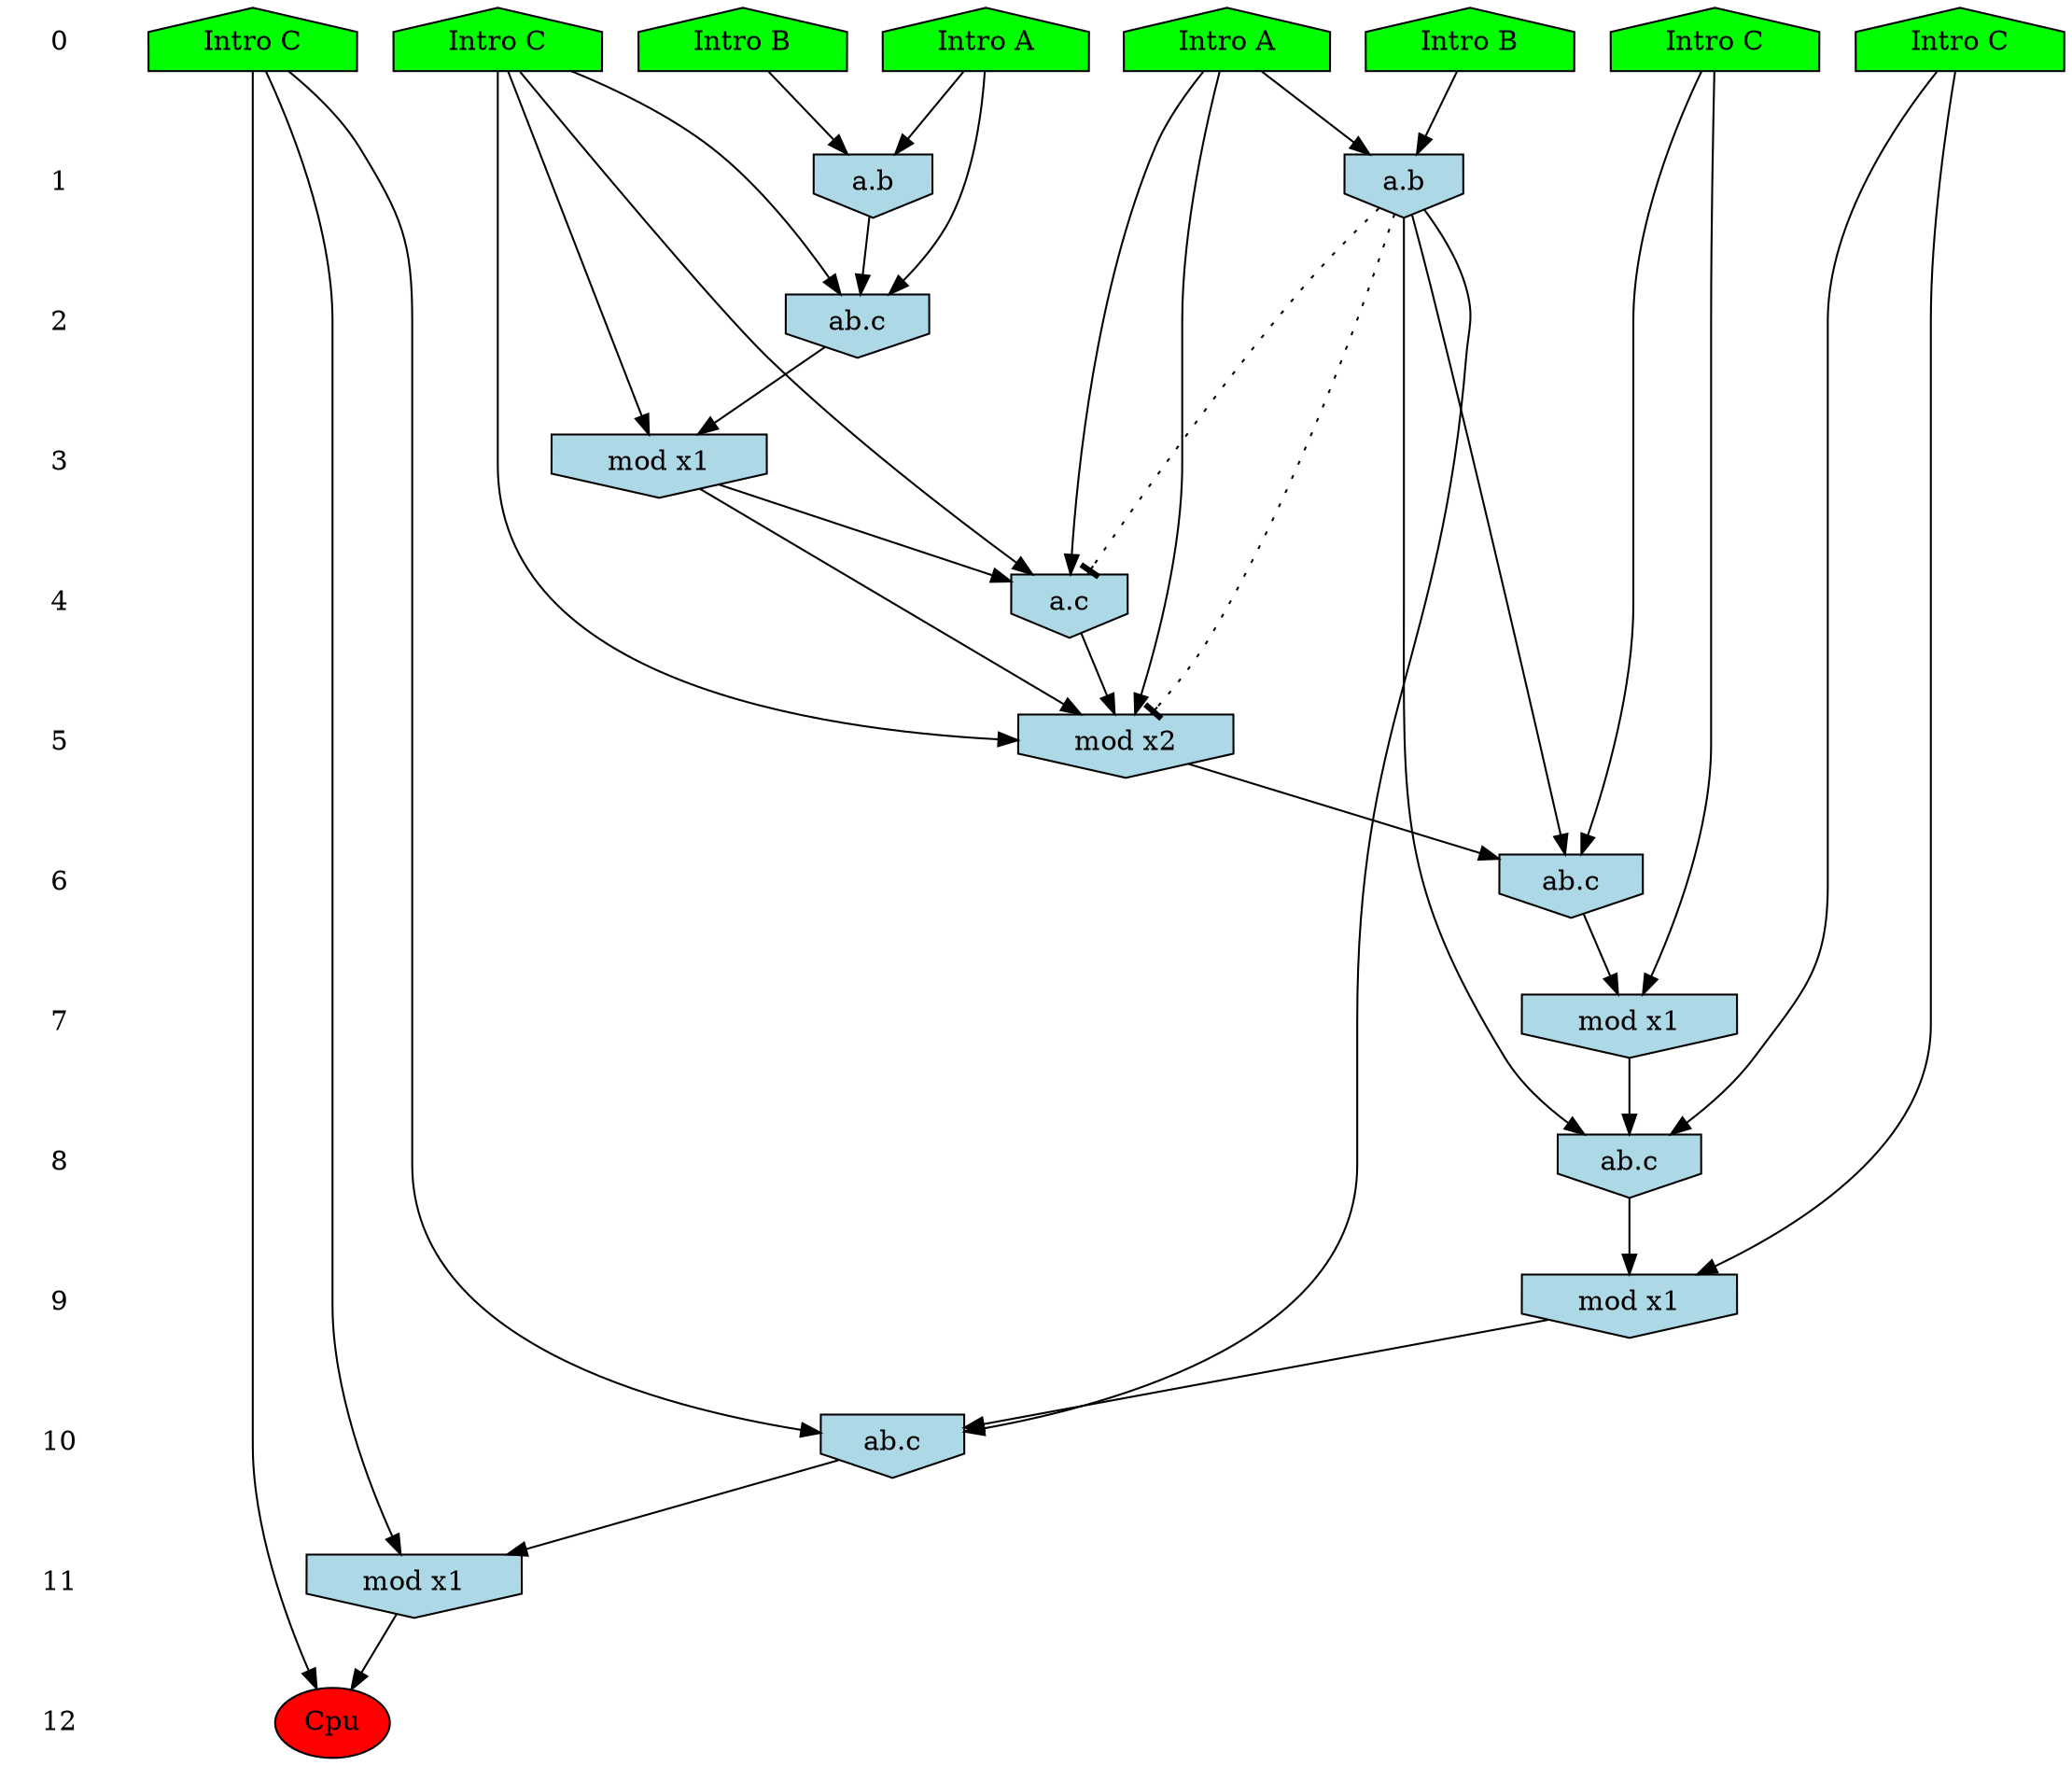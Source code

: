 /* Compression of 16 causal flows obtained in average at 1.475079E+01 t.u */
/* Compressed causal flows were: [817;843;1101;1848;1973;2028;2051;2120;2586;2839;3098;3344;3361;3376;3612;3910] */
digraph G{
 ranksep=.5 ; 
{ rank = same ; "0" [shape=plaintext] ; node_1 [label ="Intro A", shape=house, style=filled, fillcolor=green] ;
node_2 [label ="Intro B", shape=house, style=filled, fillcolor=green] ;
node_3 [label ="Intro B", shape=house, style=filled, fillcolor=green] ;
node_4 [label ="Intro A", shape=house, style=filled, fillcolor=green] ;
node_5 [label ="Intro C", shape=house, style=filled, fillcolor=green] ;
node_6 [label ="Intro C", shape=house, style=filled, fillcolor=green] ;
node_7 [label ="Intro C", shape=house, style=filled, fillcolor=green] ;
node_8 [label ="Intro C", shape=house, style=filled, fillcolor=green] ;
}
{ rank = same ; "1" [shape=plaintext] ; node_9 [label="a.b", shape=invhouse, style=filled, fillcolor = lightblue] ;
node_14 [label="a.b", shape=invhouse, style=filled, fillcolor = lightblue] ;
}
{ rank = same ; "2" [shape=plaintext] ; node_10 [label="ab.c", shape=invhouse, style=filled, fillcolor = lightblue] ;
}
{ rank = same ; "3" [shape=plaintext] ; node_11 [label="mod x1", shape=invhouse, style=filled, fillcolor = lightblue] ;
}
{ rank = same ; "4" [shape=plaintext] ; node_12 [label="a.c", shape=invhouse, style=filled, fillcolor = lightblue] ;
}
{ rank = same ; "5" [shape=plaintext] ; node_13 [label="mod x2", shape=invhouse, style=filled, fillcolor = lightblue] ;
}
{ rank = same ; "6" [shape=plaintext] ; node_15 [label="ab.c", shape=invhouse, style=filled, fillcolor = lightblue] ;
}
{ rank = same ; "7" [shape=plaintext] ; node_16 [label="mod x1", shape=invhouse, style=filled, fillcolor = lightblue] ;
}
{ rank = same ; "8" [shape=plaintext] ; node_17 [label="ab.c", shape=invhouse, style=filled, fillcolor = lightblue] ;
}
{ rank = same ; "9" [shape=plaintext] ; node_18 [label="mod x1", shape=invhouse, style=filled, fillcolor = lightblue] ;
}
{ rank = same ; "10" [shape=plaintext] ; node_19 [label="ab.c", shape=invhouse, style=filled, fillcolor = lightblue] ;
}
{ rank = same ; "11" [shape=plaintext] ; node_20 [label="mod x1", shape=invhouse, style=filled, fillcolor = lightblue] ;
}
{ rank = same ; "12" [shape=plaintext] ; node_21 [label ="Cpu", style=filled, fillcolor=red] ;
}
"0" -> "1" [style="invis"]; 
"1" -> "2" [style="invis"]; 
"2" -> "3" [style="invis"]; 
"3" -> "4" [style="invis"]; 
"4" -> "5" [style="invis"]; 
"5" -> "6" [style="invis"]; 
"6" -> "7" [style="invis"]; 
"7" -> "8" [style="invis"]; 
"8" -> "9" [style="invis"]; 
"9" -> "10" [style="invis"]; 
"10" -> "11" [style="invis"]; 
"11" -> "12" [style="invis"]; 
node_3 -> node_9
node_4 -> node_9
node_4 -> node_10
node_6 -> node_10
node_9 -> node_10
node_6 -> node_11
node_10 -> node_11
node_1 -> node_12
node_6 -> node_12
node_11 -> node_12
node_1 -> node_13
node_6 -> node_13
node_11 -> node_13
node_12 -> node_13
node_1 -> node_14
node_2 -> node_14
node_5 -> node_15
node_13 -> node_15
node_14 -> node_15
node_5 -> node_16
node_15 -> node_16
node_8 -> node_17
node_14 -> node_17
node_16 -> node_17
node_8 -> node_18
node_17 -> node_18
node_7 -> node_19
node_14 -> node_19
node_18 -> node_19
node_7 -> node_20
node_19 -> node_20
node_7 -> node_21
node_20 -> node_21
node_14 -> node_13 [style=dotted, arrowhead = tee] 
node_14 -> node_12 [style=dotted, arrowhead = tee] 
}
/*
 Dot generation time: 0.000584
*/